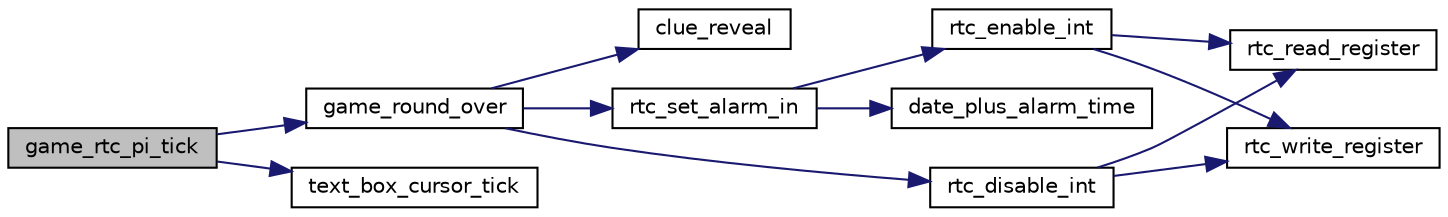 digraph "game_rtc_pi_tick"
{
 // LATEX_PDF_SIZE
  edge [fontname="Helvetica",fontsize="10",labelfontname="Helvetica",labelfontsize="10"];
  node [fontname="Helvetica",fontsize="10",shape=record];
  rankdir="LR";
  Node1 [label="game_rtc_pi_tick",height=0.2,width=0.4,color="black", fillcolor="grey75", style="filled", fontcolor="black",tooltip="Updates the game due to a rtc periodic interrupt."];
  Node1 -> Node2 [color="midnightblue",fontsize="10",style="solid",fontname="Helvetica"];
  Node2 [label="game_round_over",height=0.2,width=0.4,color="black", fillcolor="white", style="filled",URL="$group__game.html#ga3e3b7cd44197d8a1bd11f7f82aa3c767",tooltip="Ends the current round."];
  Node2 -> Node3 [color="midnightblue",fontsize="10",style="solid",fontname="Helvetica"];
  Node3 [label="clue_reveal",height=0.2,width=0.4,color="black", fillcolor="white", style="filled",URL="$group__clue.html#ga4362997e5a7009bc2cd0fe105e2fa9fc",tooltip="Makes the whole word revealed in the given word clue."];
  Node2 -> Node4 [color="midnightblue",fontsize="10",style="solid",fontname="Helvetica"];
  Node4 [label="rtc_disable_int",height=0.2,width=0.4,color="black", fillcolor="white", style="filled",URL="$group__rtc.html#gad0e26524911e8ec8710cd8364fcd924a",tooltip="Disables a type of interrupt."];
  Node4 -> Node5 [color="midnightblue",fontsize="10",style="solid",fontname="Helvetica"];
  Node5 [label="rtc_read_register",height=0.2,width=0.4,color="black", fillcolor="white", style="filled",URL="$group__rtc.html#gaeb22f43773d6e29365a07f7f847dfbb9",tooltip="Reads data from a RTC register."];
  Node4 -> Node6 [color="midnightblue",fontsize="10",style="solid",fontname="Helvetica"];
  Node6 [label="rtc_write_register",height=0.2,width=0.4,color="black", fillcolor="white", style="filled",URL="$group__rtc.html#ga30aa093c07ae9ee5626c2a50a40641d1",tooltip="Writes data to a RTC register."];
  Node2 -> Node7 [color="midnightblue",fontsize="10",style="solid",fontname="Helvetica"];
  Node7 [label="rtc_set_alarm_in",height=0.2,width=0.4,color="black", fillcolor="white", style="filled",URL="$group__rtc.html#ga49dc9bc6e37a97deaf7ee0dc0f9110e1",tooltip="Sets an alarm with remaining time to alarm from now."];
  Node7 -> Node8 [color="midnightblue",fontsize="10",style="solid",fontname="Helvetica"];
  Node8 [label="date_plus_alarm_time",height=0.2,width=0.4,color="black", fillcolor="white", style="filled",URL="$group__date.html#gacf12b565d3e4489dd6026ce1ee6b5ebc",tooltip="Adds a date_t to a rtc_alarm_time_t."];
  Node7 -> Node9 [color="midnightblue",fontsize="10",style="solid",fontname="Helvetica"];
  Node9 [label="rtc_enable_int",height=0.2,width=0.4,color="black", fillcolor="white", style="filled",URL="$group__rtc.html#ga2780c6d57b30b6d1804927a1d5c1dd1b",tooltip="Enables a type of interrupt with the given configuration."];
  Node9 -> Node5 [color="midnightblue",fontsize="10",style="solid",fontname="Helvetica"];
  Node9 -> Node6 [color="midnightblue",fontsize="10",style="solid",fontname="Helvetica"];
  Node1 -> Node10 [color="midnightblue",fontsize="10",style="solid",fontname="Helvetica"];
  Node10 [label="text_box_cursor_tick",height=0.2,width=0.4,color="black", fillcolor="white", style="filled",URL="$group__textbox.html#gac1a3e084fe80da6c19350883e01cfef3",tooltip="Switches the visibility of the text cursor of a given text box."];
}
